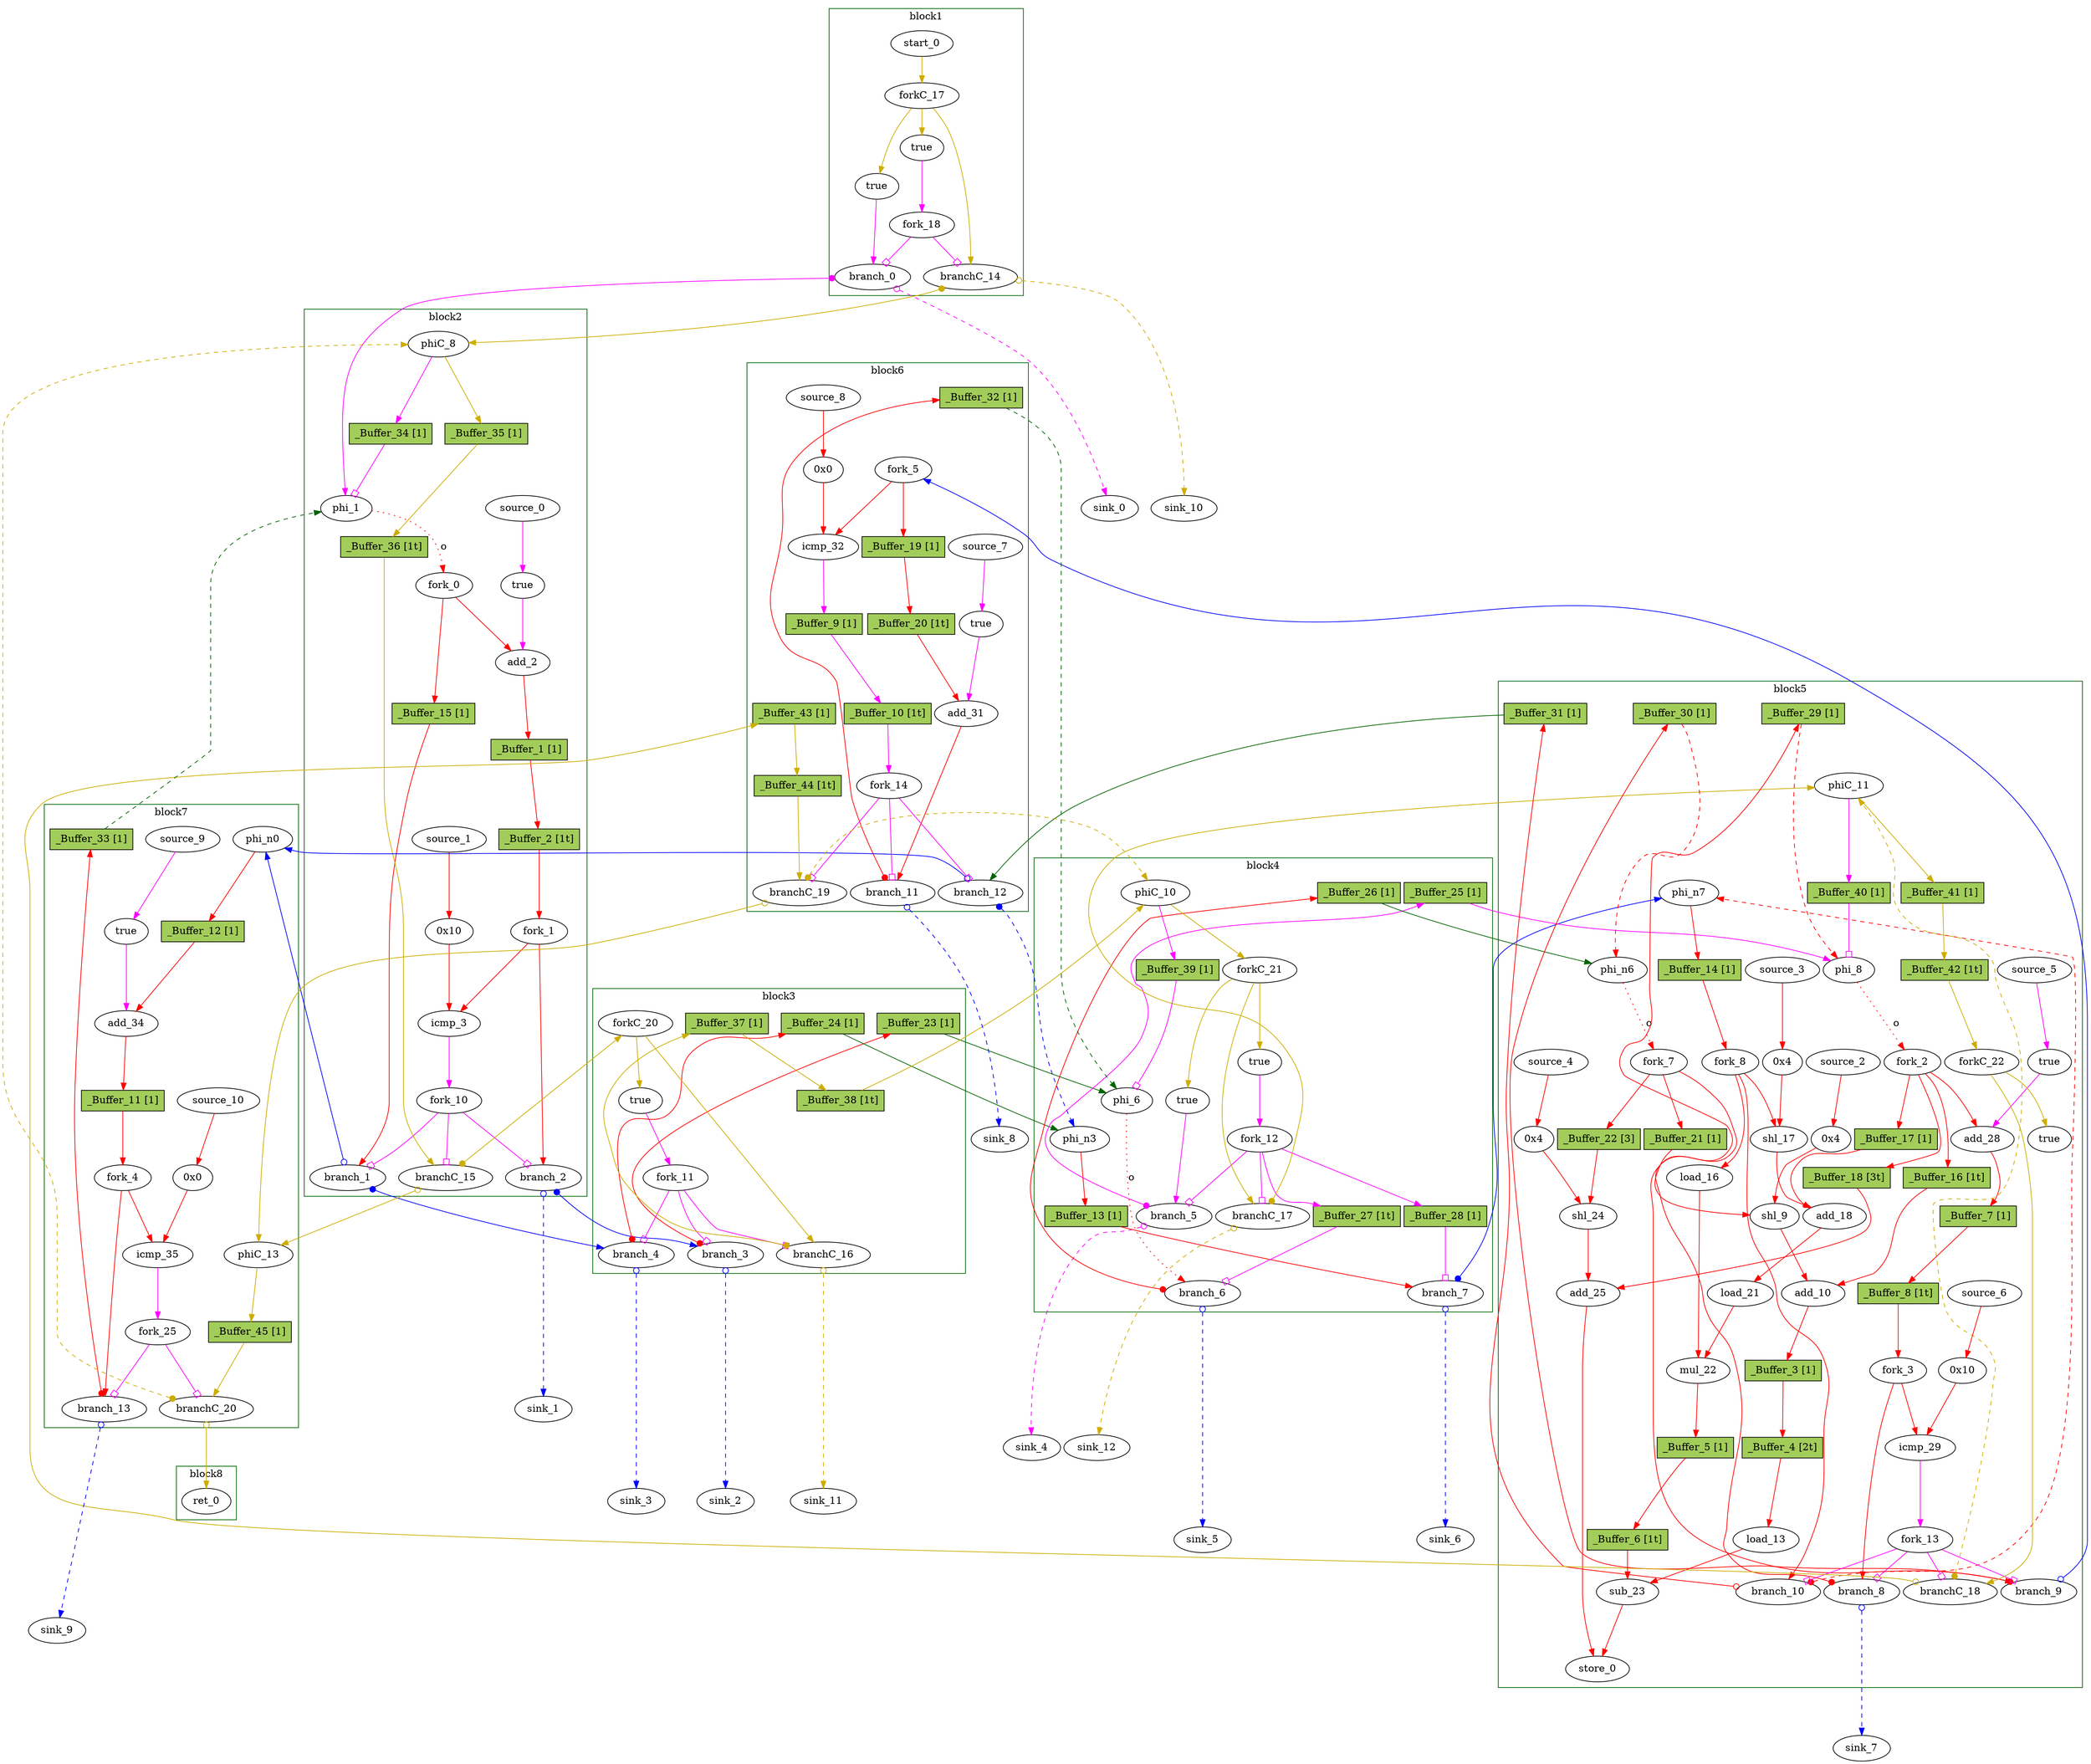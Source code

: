 // Number of blocks: 162
// Number of channels: 260
Digraph G {

  // Blocks
subgraph cluster_1 {
color = "darkgreen"
label = "block1"
  brCst_block1 [type=Constant, in="in1:1", out="out1:1", bbID = 1, value="0x1", label=true,  shape=oval];
  cst_0 [type=Constant, in="in1:1", out="out1:1", bbID = 1, value="0x1", label=true,  shape=oval];
  branch_0 [type=Branch, in="in1:1 in2?:1", out="out1+:1 out2-:1", bbID = 1,  shape=oval];
  start_0 [type=Entry, in="in1:0", out="out1:0", bbID = 1,  shape=oval];
  forkC_17 [type=Fork, in="in1:0", out="out1:0 out2:0 out3:0", bbID = 1,  shape=oval];
  branchC_14 [type=Branch, in="in1:0 in2?:1", out="out1+:0 out2-:0", bbID = 1,  shape=oval];
  fork_18 [type=Fork, in="in1:1", out="out1:1 out2:1", bbID = 1,  shape=oval];
}
subgraph cluster_2 {
color = "darkgreen"
label = "block2"
  phi_1 [type=Mux, in="in1?:1 in2:32 in3:32", out="out1:32", delay=1.397, bbID = 2,  shape=oval];
  cst_1 [type=Constant, in="in1:1", out="out1:1", bbID = 2, value="0x1", label=true,  shape=oval];
  add_2 [type=Operator, in="in1:32 in2:32", out="out1:32", op = "add_op", delay=2.287, bbID = 2,  shape=oval];
  cst_2 [type=Constant, in="in1:32", out="out1:32", bbID = 2, value="0x0", label="0x10",  shape=oval];
  icmp_3 [type=Operator, in="in1:32 in2:32", out="out1:1", op = "icmp_ult_op", delay=1.907, bbID = 2,  shape=oval];
  fork_0 [type=Fork, in="in1:32", out="out1:32 out2:32", bbID = 2,  shape=oval];
  fork_1 [type=Fork, in="in1:32", out="out1:32 out2:32", bbID = 2,  shape=oval];
  branch_1 [type=Branch, in="in1:32 in2?:1", out="out1+:32 out2-:32", bbID = 2,  shape=oval];
  branch_2 [type=Branch, in="in1:32 in2?:1", out="out1+:32 out2-:32", bbID = 2,  shape=oval];
  fork_10 [type=Fork, in="in1:1", out="out1:1 out2:1 out3:1", bbID = 2,  shape=oval];
  phiC_8 [type=CntrlMerge, in="in1:0 in2:0", out="out1:0 out2?:1", delay=1.412, bbID = 2,  shape=oval];
  branchC_15 [type=Branch, in="in1:0 in2?:1", out="out1+:0 out2-:0", bbID = 2,  shape=oval];
  source_0 [type=Source, out="out1:1", bbID = 2,  shape=oval];
  source_1 [type=Source, out="out1:32", bbID = 2,  shape=oval];
  _Buffer_1 [type=Buffer, in="in1:32", out="out1:32", bbID = 2, slots=1, transparent=false, label="_Buffer_1 [1]",  shape=box, style=filled, fillcolor=darkolivegreen3, height = 0.4];
  _Buffer_2 [type=Buffer, in="in1:32", out="out1:32", bbID = 2, slots=1, transparent=true, label="_Buffer_2 [1t]",  shape=box, style=filled, fillcolor=darkolivegreen3, height = 0.4];
  _Buffer_15 [type=Buffer, in="in1:32", out="out1:32", bbID = 2, slots=1, transparent=false, label="_Buffer_15 [1]",  shape=box, style=filled, fillcolor=darkolivegreen3, height = 0.4];
  _Buffer_34 [type=Buffer, in="in1:1", out="out1:1", bbID = 2, slots=1, transparent=false, label="_Buffer_34 [1]",  shape=box, style=filled, fillcolor=darkolivegreen3, height = 0.4];
  _Buffer_35 [type=Buffer, in="in1:0", out="out1:0", bbID = 2, slots=1, transparent=false, label="_Buffer_35 [1]",  shape=box, style=filled, fillcolor=darkolivegreen3, height = 0.4];
  _Buffer_36 [type=Buffer, in="in1:0", out="out1:0", bbID = 2, slots=1, transparent=true, label="_Buffer_36 [1t]",  shape=box, style=filled, fillcolor=darkolivegreen3, height = 0.4];
}
subgraph cluster_3 {
color = "darkgreen"
label = "block3"
  brCst_block3 [type=Constant, in="in1:1", out="out1:1", bbID = 3, value="0x1", label=true,  shape=oval];
  branch_3 [type=Branch, in="in1:32 in2?:1", out="out1+:32 out2-:32", bbID = 3,  shape=oval];
  branch_4 [type=Branch, in="in1:32 in2?:1", out="out1+:32 out2-:32", bbID = 3,  shape=oval];
  fork_11 [type=Fork, in="in1:1", out="out1:1 out2:1 out3:1", bbID = 3,  shape=oval];
  forkC_20 [type=Fork, in="in1:0", out="out1:0 out2:0", bbID = 3,  shape=oval];
  branchC_16 [type=Branch, in="in1:0 in2?:1", out="out1+:0 out2-:0", bbID = 3,  shape=oval];
  _Buffer_23 [type=Buffer, in="in1:32", out="out1:32", bbID = 3, slots=1, transparent=false, label="_Buffer_23 [1]",  shape=box, style=filled, fillcolor=darkolivegreen3, height = 0.4];
  _Buffer_24 [type=Buffer, in="in1:32", out="out1:32", bbID = 3, slots=1, transparent=false, label="_Buffer_24 [1]",  shape=box, style=filled, fillcolor=darkolivegreen3, height = 0.4];
  _Buffer_37 [type=Buffer, in="in1:0", out="out1:0", bbID = 3, slots=1, transparent=false, label="_Buffer_37 [1]",  shape=box, style=filled, fillcolor=darkolivegreen3, height = 0.4];
  _Buffer_38 [type=Buffer, in="in1:0", out="out1:0", bbID = 3, slots=1, transparent=true, label="_Buffer_38 [1t]",  shape=box, style=filled, fillcolor=darkolivegreen3, height = 0.4];
}
subgraph cluster_4 {
color = "darkgreen"
label = "block4"
  phi_6 [type=Mux, in="in1?:1 in2:32 in3:32", out="out1:32", delay=1.397, bbID = 4,  shape=oval];
  brCst_block4 [type=Constant, in="in1:1", out="out1:1", bbID = 4, value="0x1", label=true,  shape=oval];
  cst_3 [type=Constant, in="in1:1", out="out1:1", bbID = 4, value="0x1", label=true,  shape=oval];
  phi_n3 [type=Merge, in="in1:32 in2:32", out="out1:32", delay=1.397, bbID = 4,  shape=oval];
  branch_5 [type=Branch, in="in1:1 in2?:1", out="out1+:1 out2-:1", bbID = 4,  shape=oval];
  branch_6 [type=Branch, in="in1:32 in2?:1", out="out1+:32 out2-:32", bbID = 4,  shape=oval];
  branch_7 [type=Branch, in="in1:32 in2?:1", out="out1+:32 out2-:32", bbID = 4,  shape=oval];
  fork_12 [type=Fork, in="in1:1", out="out1:1 out2:1 out3:1 out4:1", bbID = 4,  shape=oval];
  phiC_10 [type=CntrlMerge, in="in1:0 in2:0", out="out1:0 out2?:1", delay=1.412, bbID = 4,  shape=oval];
  forkC_21 [type=Fork, in="in1:0", out="out1:0 out2:0 out3:0", bbID = 4,  shape=oval];
  branchC_17 [type=Branch, in="in1:0 in2?:1", out="out1+:0 out2-:0", bbID = 4,  shape=oval];
  _Buffer_13 [type=Buffer, in="in1:32", out="out1:32", bbID = 4, slots=1, transparent=false, label="_Buffer_13 [1]",  shape=box, style=filled, fillcolor=darkolivegreen3, height = 0.4];
  _Buffer_25 [type=Buffer, in="in1:1", out="out1:1", bbID = 4, slots=1, transparent=false, label="_Buffer_25 [1]",  shape=box, style=filled, fillcolor=darkolivegreen3, height = 0.4];
  _Buffer_26 [type=Buffer, in="in1:32", out="out1:32", bbID = 4, slots=1, transparent=false, label="_Buffer_26 [1]",  shape=box, style=filled, fillcolor=darkolivegreen3, height = 0.4];
  _Buffer_27 [type=Buffer, in="in1:1", out="out1:1", bbID = 4, slots=1, transparent=true, label="_Buffer_27 [1t]",  shape=box, style=filled, fillcolor=darkolivegreen3, height = 0.4];
  _Buffer_28 [type=Buffer, in="in1:1", out="out1:1", bbID = 4, slots=1, transparent=false, label="_Buffer_28 [1]",  shape=box, style=filled, fillcolor=darkolivegreen3, height = 0.4];
  _Buffer_39 [type=Buffer, in="in1:1", out="out1:1", bbID = 4, slots=1, transparent=false, label="_Buffer_39 [1]",  shape=box, style=filled, fillcolor=darkolivegreen3, height = 0.4];
}
subgraph cluster_5 {
color = "darkgreen"
label = "block5"
  phi_8 [type=Mux, in="in1?:1 in2:32 in3:32", out="out1:32", delay=1.397, bbID = 5, retimingDiff=0.5,  shape=oval];
  cst_4 [type=Constant, in="in1:32", out="out1:32", bbID = 5, value="0x0", label="0x4", retimingDiff=1.5,  shape=oval];
  shl_9 [type=Operator, in="in1:32 in2:32", out="out1:32", op = "add_op", bbID = 5, retimingDiff=1.5,  shape=oval];
  add_10 [type=Operator, in="in1:32 in2:32", out="out1:32", op = "add_op", delay=2.287, bbID = 5, retimingDiff=1.5,  shape=oval];
  load_13 [type=Operator, in="in1:32 in2:32", out="out1:32 out2:32", op = "mc_load_op", delay=1.412, bbID = 5, portID = 0, offset = 0, retimingDiff=3.5,  shape=oval];
  load_16 [type=Operator, in="in1:32 in2:32", out="out1:32 out2:32", op = "mc_load_op", delay=1.412, bbID = 5, portID = 0, offset = 0, retimingDiff=1,  shape=oval];
  cst_5 [type=Constant, in="in1:32", out="out1:32", bbID = 5, value="0x0", label="0x4", retimingDiff=1,  shape=oval];
  shl_17 [type=Operator, in="in1:32 in2:32", out="out1:32", op = "add_op", bbID = 5, retimingDiff=1,  shape=oval];
  add_18 [type=Operator, in="in1:32 in2:32", out="out1:32", op = "add_op", delay=2.287, bbID = 5, retimingDiff=1,  shape=oval];
  load_21 [type=Operator, in="in1:32 in2:32", out="out1:32 out2:32", op = "mc_load_op", delay=1.412, bbID = 5, portID = 1, offset = 0, retimingDiff=1,  shape=oval];
  mul_22 [type=Operator, in="in1:32 in2:32", out="out1:32", op = "mul_op", latency=4, bbID = 5, retimingDiff=2,  shape=oval];
  sub_23 [type=Operator, in="in1:32 in2:32", out="out1:32", op = "sub_op", delay=2.287, bbID = 5, retimingDiff=3.5,  shape=oval];
  cst_6 [type=Constant, in="in1:32", out="out1:32", bbID = 5, value="0x0", label="0x4", retimingDiff=3.5,  shape=oval];
  shl_24 [type=Operator, in="in1:32 in2:32", out="out1:32", op = "add_op", bbID = 5, retimingDiff=3.5,  shape=oval];
  add_25 [type=Operator, in="in1:32 in2:32", out="out1:32", op = "add_op", delay=2.287, bbID = 5, retimingDiff=3.5,  shape=oval];
  store_0 [type=Operator, in="in1:32 in2:32", out="out1:32 out2:32", op = "mc_store_op", delay=0.672, bbID = 5, portID = 0, offset = 0, retimingDiff=3.5,  shape=oval];
  cst_7 [type=Constant, in="in1:1", out="out1:1", bbID = 5, value="0x1", label=true, retimingDiff=0.5,  shape=oval];
  add_28 [type=Operator, in="in1:32 in2:32", out="out1:32", op = "add_op", delay=2.287, bbID = 5, retimingDiff=0.5,  shape=oval];
  cst_8 [type=Constant, in="in1:32", out="out1:32", bbID = 5, value="0x0", label="0x10", retimingDiff=1,  shape=oval];
  icmp_29 [type=Operator, in="in1:32 in2:32", out="out1:1", op = "icmp_ult_op", delay=1.907, bbID = 5, retimingDiff=1,  shape=oval];
  phi_n6 [type=Merge, in="in1:32 in2:32", out="out1:32", delay=1.397, bbID = 5, retimingDiff=0.5,  shape=oval];
  phi_n7 [type=Merge, in="in1:32 in2:32", out="out1:32", delay=1.397, bbID = 5,  shape=oval];
  fork_2 [type=Fork, in="in1:32", out="out1:32 out2:32 out3:32 out4:32", bbID = 5, retimingDiff=0.5,  shape=oval];
  fork_3 [type=Fork, in="in1:32", out="out1:32 out2:32", bbID = 5, retimingDiff=1,  shape=oval];
  fork_7 [type=Fork, in="in1:32", out="out1:32 out2:32 out3:32", bbID = 5, retimingDiff=1,  shape=oval];
  fork_8 [type=Fork, in="in1:32", out="out1:32 out2:32 out3:32", bbID = 5, retimingDiff=1,  shape=oval];
  branch_8 [type=Branch, in="in1:32 in2?:1", out="out1+:32 out2-:32", bbID = 5, retimingDiff=1,  shape=oval];
  branch_9 [type=Branch, in="in1:32 in2?:1", out="out1+:32 out2-:32", bbID = 5, retimingDiff=1,  shape=oval];
  branch_10 [type=Branch, in="in1:32 in2?:1", out="out1+:32 out2-:32", bbID = 5, retimingDiff=1,  shape=oval];
  fork_13 [type=Fork, in="in1:1", out="out1:1 out2:1 out3:1 out4:1", bbID = 5, retimingDiff=1,  shape=oval];
  cst_13 [type=Constant, in="in1:1", out="out1:1", bbID = 5, value="0x1", label=true, retimingDiff=1,  shape=oval];
  phiC_11 [type=CntrlMerge, in="in1:0 in2:0", out="out1:0 out2?:1", delay=1.412, bbID = 5,  shape=oval];
  forkC_22 [type=Fork, in="in1:0", out="out1:0 out2:0", bbID = 5, retimingDiff=1,  shape=oval];
  branchC_18 [type=Branch, in="in1:0 in2?:1", out="out1+:0 out2-:0", bbID = 5, retimingDiff=1,  shape=oval];
  source_2 [type=Source, out="out1:32", bbID = 5, retimingDiff=1.5,  shape=oval];
  source_3 [type=Source, out="out1:32", bbID = 5, retimingDiff=1,  shape=oval];
  source_4 [type=Source, out="out1:32", bbID = 5, retimingDiff=3.5,  shape=oval];
  source_5 [type=Source, out="out1:1", bbID = 5, retimingDiff=0.5,  shape=oval];
  source_6 [type=Source, out="out1:32", bbID = 5, retimingDiff=1,  shape=oval];
  _Buffer_3 [type=Buffer, in="in1:32", out="out1:32", bbID = 5, slots=1, transparent=false, label="_Buffer_3 [1]",  shape=box, style=filled, fillcolor=darkolivegreen3, height = 0.4];
  _Buffer_4 [type=Buffer, in="in1:32", out="out1:32", bbID = 5, slots=2, transparent=true, label="_Buffer_4 [2t]",  shape=box, style=filled, fillcolor=darkolivegreen3, height = 0.4];
  _Buffer_5 [type=Buffer, in="in1:32", out="out1:32", bbID = 5, slots=1, transparent=false, label="_Buffer_5 [1]",  shape=box, style=filled, fillcolor=darkolivegreen3, height = 0.4];
  _Buffer_6 [type=Buffer, in="in1:32", out="out1:32", bbID = 5, slots=1, transparent=true, label="_Buffer_6 [1t]",  shape=box, style=filled, fillcolor=darkolivegreen3, height = 0.4];
  _Buffer_7 [type=Buffer, in="in1:32", out="out1:32", bbID = 5, slots=1, transparent=false, label="_Buffer_7 [1]",  shape=box, style=filled, fillcolor=darkolivegreen3, height = 0.4];
  _Buffer_8 [type=Buffer, in="in1:32", out="out1:32", bbID = 5, slots=1, transparent=true, label="_Buffer_8 [1t]",  shape=box, style=filled, fillcolor=darkolivegreen3, height = 0.4];
  _Buffer_14 [type=Buffer, in="in1:32", out="out1:32", bbID = 5, slots=1, transparent=false, label="_Buffer_14 [1]",  shape=box, style=filled, fillcolor=darkolivegreen3, height = 0.4];
  _Buffer_16 [type=Buffer, in="in1:32", out="out1:32", bbID = 5, slots=1, transparent=true, label="_Buffer_16 [1t]",  shape=box, style=filled, fillcolor=darkolivegreen3, height = 0.4];
  _Buffer_17 [type=Buffer, in="in1:32", out="out1:32", bbID = 5, slots=1, transparent=false, label="_Buffer_17 [1]",  shape=box, style=filled, fillcolor=darkolivegreen3, height = 0.4];
  _Buffer_18 [type=Buffer, in="in1:32", out="out1:32", bbID = 5, slots=2, transparent=true, label="_Buffer_18 [3t]",  shape=box, style=filled, fillcolor=darkolivegreen3, height = 0.4];
  _Buffer_21 [type=Buffer, in="in1:32", out="out1:32", bbID = 5, slots=1, transparent=false, label="_Buffer_21 [1]",  shape=box, style=filled, fillcolor=darkolivegreen3, height = 0.4];
  _Buffer_22 [type=Buffer, in="in1:32", out="out1:32", bbID = 5, slots=2, transparent=false, label="_Buffer_22 [3]",  shape=box, style=filled, fillcolor=darkolivegreen3, height = 0.4];
  _Buffer_29 [type=Buffer, in="in1:32", out="out1:32", bbID = 5, slots=1, transparent=false, label="_Buffer_29 [1]",  shape=box, style=filled, fillcolor=darkolivegreen3, height = 0.4];
  _Buffer_30 [type=Buffer, in="in1:32", out="out1:32", bbID = 5, slots=1, transparent=false, label="_Buffer_30 [1]",  shape=box, style=filled, fillcolor=darkolivegreen3, height = 0.4];
  _Buffer_31 [type=Buffer, in="in1:32", out="out1:32", bbID = 5, slots=1, transparent=false, label="_Buffer_31 [1]",  shape=box, style=filled, fillcolor=darkolivegreen3, height = 0.4];
  _Buffer_40 [type=Buffer, in="in1:1", out="out1:1", bbID = 5, slots=1, transparent=false, label="_Buffer_40 [1]",  shape=box, style=filled, fillcolor=darkolivegreen3, height = 0.4];
  _Buffer_41 [type=Buffer, in="in1:0", out="out1:0", bbID = 5, slots=1, transparent=false, label="_Buffer_41 [1]",  shape=box, style=filled, fillcolor=darkolivegreen3, height = 0.4];
  _Buffer_42 [type=Buffer, in="in1:0", out="out1:0", bbID = 5, slots=1, transparent=true, label="_Buffer_42 [1t]",  shape=box, style=filled, fillcolor=darkolivegreen3, height = 0.4];
}
subgraph cluster_6 {
color = "darkgreen"
label = "block6"
  cst_9 [type=Constant, in="in1:1", out="out1:1", bbID = 6, value="0x1", label=true,  shape=oval];
  add_31 [type=Operator, in="in1:32 in2:32", out="out1:32", op = "add_op", delay=2.287, bbID = 6,  shape=oval];
  cst_10 [type=Constant, in="in1:32", out="out1:32", bbID = 6, value="0x0", label="0x0",  shape=oval];
  icmp_32 [type=Operator, in="in1:32 in2:32", out="out1:1", op = "icmp_ult_op", delay=1.907, bbID = 6,  shape=oval];
  fork_5 [type=Fork, in="in1:32", out="out1:32 out2:32", bbID = 6,  shape=oval];
  branch_11 [type=Branch, in="in1:32 in2?:1", out="out1+:32 out2-:32", bbID = 6,  shape=oval];
  branch_12 [type=Branch, in="in1:32 in2?:1", out="out1+:32 out2-:32", bbID = 6,  shape=oval];
  fork_14 [type=Fork, in="in1:1", out="out1:1 out2:1 out3:1", bbID = 6,  shape=oval];
  branchC_19 [type=Branch, in="in1:0 in2?:1", out="out1+:0 out2-:0", bbID = 6,  shape=oval];
  source_7 [type=Source, out="out1:1", bbID = 6,  shape=oval];
  source_8 [type=Source, out="out1:32", bbID = 6,  shape=oval];
  _Buffer_9 [type=Buffer, in="in1:1", out="out1:1", bbID = 6, slots=1, transparent=false, label="_Buffer_9 [1]",  shape=box, style=filled, fillcolor=darkolivegreen3, height = 0.4];
  _Buffer_10 [type=Buffer, in="in1:1", out="out1:1", bbID = 6, slots=1, transparent=true, label="_Buffer_10 [1t]",  shape=box, style=filled, fillcolor=darkolivegreen3, height = 0.4];
  _Buffer_19 [type=Buffer, in="in1:32", out="out1:32", bbID = 6, slots=1, transparent=false, label="_Buffer_19 [1]",  shape=box, style=filled, fillcolor=darkolivegreen3, height = 0.4];
  _Buffer_20 [type=Buffer, in="in1:32", out="out1:32", bbID = 6, slots=1, transparent=true, label="_Buffer_20 [1t]",  shape=box, style=filled, fillcolor=darkolivegreen3, height = 0.4];
  _Buffer_32 [type=Buffer, in="in1:32", out="out1:32", bbID = 6, slots=1, transparent=false, label="_Buffer_32 [1]",  shape=box, style=filled, fillcolor=darkolivegreen3, height = 0.4];
  _Buffer_43 [type=Buffer, in="in1:0", out="out1:0", bbID = 6, slots=1, transparent=false, label="_Buffer_43 [1]",  shape=box, style=filled, fillcolor=darkolivegreen3, height = 0.4];
  _Buffer_44 [type=Buffer, in="in1:0", out="out1:0", bbID = 6, slots=1, transparent=true, label="_Buffer_44 [1t]",  shape=box, style=filled, fillcolor=darkolivegreen3, height = 0.4];
}
subgraph cluster_7 {
color = "darkgreen"
label = "block7"
  cst_11 [type=Constant, in="in1:1", out="out1:1", bbID = 7, value="0x1", label=true,  shape=oval];
  add_34 [type=Operator, in="in1:32 in2:32", out="out1:32", op = "add_op", delay=2.287, bbID = 7,  shape=oval];
  cst_12 [type=Constant, in="in1:32", out="out1:32", bbID = 7, value="0x0", label="0x0",  shape=oval];
  icmp_35 [type=Operator, in="in1:32 in2:32", out="out1:1", op = "icmp_ult_op", delay=1.907, bbID = 7,  shape=oval];
  phi_n0 [type=Merge, in="in1:32 in2:32", out="out1:32", delay=1.397, bbID = 7,  shape=oval];
  fork_4 [type=Fork, in="in1:32", out="out1:32 out2:32", bbID = 7,  shape=oval];
  branch_13 [type=Branch, in="in1:32 in2?:1", out="out1+:32 out2-:32", bbID = 7,  shape=oval];
  phiC_13 [type=Merge, in="in1:0 in2:0", out="out1:0", delay=1.412, bbID = 7,  shape=oval];
  branchC_20 [type=Branch, in="in1:0 in2?:1", out="out1+:0 out2-:0", bbID = 7,  shape=oval];
  fork_25 [type=Fork, in="in1:1", out="out1:1 out2:1", bbID = 7,  shape=oval];
  source_9 [type=Source, out="out1:1", bbID = 7,  shape=oval];
  source_10 [type=Source, out="out1:32", bbID = 7,  shape=oval];
  _Buffer_11 [type=Buffer, in="in1:32", out="out1:32", bbID = 7, slots=1, transparent=false, label="_Buffer_11 [1]",  shape=box, style=filled, fillcolor=darkolivegreen3, height = 0.4];
  _Buffer_12 [type=Buffer, in="in1:32", out="out1:32", bbID = 7, slots=1, transparent=false, label="_Buffer_12 [1]",  shape=box, style=filled, fillcolor=darkolivegreen3, height = 0.4];
  _Buffer_33 [type=Buffer, in="in1:32", out="out1:32", bbID = 7, slots=1, transparent=false, label="_Buffer_33 [1]",  shape=box, style=filled, fillcolor=darkolivegreen3, height = 0.4];
  _Buffer_45 [type=Buffer, in="in1:0", out="out1:0", bbID = 7, slots=1, transparent=false, label="_Buffer_45 [1]",  shape=box, style=filled, fillcolor=darkolivegreen3, height = 0.4];
}
subgraph cluster_8 {
color = "darkgreen"
label = "block8"
  ret_0 [type=Operator, in="in1:0", out="out1:0", op = "ret_op", bbID = 8,  shape=oval];
}
//  MC_A [type=MC, in="in1:32*c0 in2:32*l0a in3:32*l1a in4:32*s0a in5:32*s0d", out="out1:32*l0d out2:32*l1d out3:0*e", bbID = 0, memory = "A", bbcount = 1, ldcount = 2, stcount = 1, ];
//  MC_c [type=MC, in="in1:32*l0a", out="out1:32*l0d out2:0*e", bbID = 0, memory = "c", bbcount = 0, ldcount = 1, stcount = 0, ];
//  end_0 [type=Exit, in="in1:0*e in2:0*e in3:0", out="out1:0", bbID = 0,  shape=oval];
  sink_0 [type=Sink, in="in1:1", bbID = 0,  shape=oval];
  sink_1 [type=Sink, in="in1:32", bbID = 0,  shape=oval];
  sink_2 [type=Sink, in="in1:32", bbID = 0,  shape=oval];
  sink_3 [type=Sink, in="in1:32", bbID = 0,  shape=oval];
  sink_4 [type=Sink, in="in1:1", bbID = 0,  shape=oval];
  sink_5 [type=Sink, in="in1:32", bbID = 0,  shape=oval];
  sink_6 [type=Sink, in="in1:32", bbID = 0,  shape=oval];
  sink_7 [type=Sink, in="in1:32", bbID = 0,  shape=oval];
  sink_8 [type=Sink, in="in1:32", bbID = 0,  shape=oval];
  sink_9 [type=Sink, in="in1:32", bbID = 0,  shape=oval];
  sink_10 [type=Sink, in="in1:0", bbID = 0,  shape=oval];
  sink_11 [type=Sink, in="in1:0", bbID = 0,  shape=oval];
  sink_12 [type=Sink, in="in1:0", bbID = 0,  shape=oval];

  // Channels
  brCst_block1 -> fork_18 [from=out1, to=in1, arrowhead=normal, color=magenta];
  cst_0 -> branch_0 [from=out1, to=in1, arrowhead=normal, color=magenta];
  phi_1 -> fork_0 [from=out1, to=in1, arrowhead=normal, color=red, slots=1, style=dotted, label="o", transparent=true];
  cst_1 -> add_2 [from=out1, to=in2, arrowhead=normal, color=magenta];
  add_2 -> _Buffer_1 [from=out1, to=in1, arrowhead=normal, color=red];
  cst_2 -> icmp_3 [from=out1, to=in2, arrowhead=normal, color=red];
  icmp_3 -> fork_10 [from=out1, to=in1, arrowhead=normal, color=magenta];
  brCst_block3 -> fork_11 [from=out1, to=in1, arrowhead=normal, color=magenta];
  phi_6 -> branch_6 [from=out1, to=in1, arrowhead=normal, color=red, slots=1, style=dotted, label="o", transparent=true];
  brCst_block4 -> fork_12 [from=out1, to=in1, arrowhead=normal, color=magenta];
  cst_3 -> branch_5 [from=out1, to=in1, arrowhead=normal, color=magenta];
  phi_8 -> fork_2 [from=out1, to=in1, arrowhead=normal, color=red, slots=1, style=dotted, label="o", transparent=true];
  cst_4 -> shl_9 [from=out1, to=in2, arrowhead=normal, color=red];
  shl_9 -> add_10 [from=out1, to=in1, arrowhead=normal, color=red];
  add_10 -> _Buffer_3 [from=out1, to=in1, arrowhead=normal, color=red];
  load_13 -> sub_23 [from=out1, to=in1, arrowhead=normal, color=red];
//  load_13 -> MC_A [from=out2, to=in2, arrowhead=normal, color=darkgreen];
  load_16 -> mul_22 [from=out1, to=in1, arrowhead=normal, color=red];
//  load_16 -> MC_c [from=out2, to=in1, arrowhead=normal, color=darkgreen];
  cst_5 -> shl_17 [from=out1, to=in2, arrowhead=normal, color=red];
  shl_17 -> add_18 [from=out1, to=in1, arrowhead=normal, color=red];
  add_18 -> load_21 [from=out1, to=in2, arrowhead=normal, color=red];
  load_21 -> mul_22 [from=out1, to=in2, arrowhead=normal, color=red];
//  load_21 -> MC_A [from=out2, to=in3, arrowhead=normal, color=darkgreen];
  mul_22 -> _Buffer_5 [from=out1, to=in1, arrowhead=normal, color=red];
  sub_23 -> store_0 [from=out1, to=in1, arrowhead=normal, color=red];
  cst_6 -> shl_24 [from=out1, to=in2, arrowhead=normal, color=red];
  shl_24 -> add_25 [from=out1, to=in1, arrowhead=normal, color=red];
  add_25 -> store_0 [from=out1, to=in2, arrowhead=normal, color=red];
//  store_0 -> MC_A [from=out2, to=in4, arrowhead=normal, color=darkgreen];
//  store_0 -> MC_A [from=out1, to=in5, arrowhead=normal, color=darkgreen];
  cst_7 -> add_28 [from=out1, to=in2, arrowhead=normal, color=magenta];
  add_28 -> _Buffer_7 [from=out1, to=in1, arrowhead=normal, color=red];
  cst_8 -> icmp_29 [from=out1, to=in2, arrowhead=normal, color=red];
  icmp_29 -> fork_13 [from=out1, to=in1, arrowhead=normal, color=magenta];
  cst_9 -> add_31 [from=out1, to=in2, arrowhead=normal, color=magenta];
  add_31 -> branch_11 [from=out1, to=in1, arrowhead=normal, color=red];
  cst_10 -> icmp_32 [from=out1, to=in2, arrowhead=normal, color=red];
  icmp_32 -> _Buffer_9 [from=out1, to=in1, arrowhead=normal, color=magenta];
  cst_11 -> add_34 [from=out1, to=in2, arrowhead=normal, color=magenta];
  add_34 -> _Buffer_11 [from=out1, to=in1, arrowhead=normal, color=red];
  cst_12 -> icmp_35 [from=out1, to=in2, arrowhead=normal, color=red];
  icmp_35 -> fork_25 [from=out1, to=in1, arrowhead=normal, color=magenta];
//  ret_0 -> end_0 [from=out1, to=in3, arrowhead=normal, color=gold3];
  phi_n0 -> _Buffer_12 [from=out1, to=in1, arrowhead=normal, color=red];
  branch_2 -> branch_3 [from=out1, to=in1, dir=both, arrowtail=dot, arrowhead=normal, color=blue];
  branch_1 -> branch_4 [from=out1, to=in1, dir=both, arrowtail=dot, arrowhead=normal, color=blue];
  phi_n3 -> _Buffer_13 [from=out1, to=in1, arrowhead=normal, color=red];
  branch_9 -> fork_5 [from=out2, to=in1, dir=both, arrowtail=odot, arrowhead=normal, color=blue];
  _Buffer_31 -> branch_12 [from=out1, to=in1, arrowhead=normal, color=darkgreen];
  phi_n6 -> fork_7 [from=out1, to=in1, arrowhead=normal, color=red, slots=1, style=dotted, label="o", transparent=true];
  phi_n7 -> _Buffer_14 [from=out1, to=in1, arrowhead=normal, color=red];
  fork_0 -> add_2 [from=out1, to=in1, arrowhead=normal, color=red];
  fork_0 -> _Buffer_15 [from=out2, to=in1, arrowhead=normal, color=red];
  fork_1 -> icmp_3 [from=out1, to=in1, arrowhead=normal, color=red];
  fork_1 -> branch_2 [from=out2, to=in1, arrowhead=normal, color=red];
  fork_2 -> _Buffer_16 [from=out1, to=in1, arrowhead=normal, color=red];
  fork_2 -> _Buffer_17 [from=out2, to=in1, arrowhead=normal, color=red];
  fork_2 -> _Buffer_18 [from=out3, to=in1, arrowhead=normal, color=red];
  fork_2 -> add_28 [from=out4, to=in1, arrowhead=normal, color=red];
  fork_3 -> icmp_29 [from=out1, to=in1, arrowhead=normal, color=red];
  fork_3 -> branch_8 [from=out2, to=in1, arrowhead=normal, color=red];
  fork_4 -> icmp_35 [from=out1, to=in1, arrowhead=normal, color=red];
  fork_4 -> branch_13 [from=out2, to=in1, arrowhead=normal, color=red];
  fork_5 -> _Buffer_19 [from=out1, to=in1, arrowhead=normal, color=red];
  fork_5 -> icmp_32 [from=out2, to=in1, arrowhead=normal, color=red];
  fork_7 -> _Buffer_21 [from=out1, to=in1, arrowhead=normal, color=red];
  fork_7 -> _Buffer_22 [from=out2, to=in1, arrowhead=normal, color=red];
  fork_7 -> branch_9 [from=out3, to=in1, arrowhead=normal, color=red];
  fork_8 -> load_16 [from=out1, to=in2, arrowhead=normal, color=red];
  fork_8 -> shl_17 [from=out2, to=in1, arrowhead=normal, color=red];
  fork_8 -> branch_10 [from=out3, to=in1, arrowhead=normal, color=red];
  branch_0 -> phi_1 [from=out1, to=in2, dir=both, arrowtail=dot, arrowhead=normal, color=magenta];
  branch_0 -> sink_0 [from=out2, to=in1, dir=both, arrowtail=odot, arrowhead=normal, color=magenta, style=dashed, minlen = 3];
  branch_1 -> phi_n0 [from=out2, to=in1, dir=both, arrowtail=odot, arrowhead=normal, color=blue];
  branch_2 -> sink_1 [from=out2, to=in1, dir=both, arrowtail=odot, arrowhead=normal, color=blue, style=dashed, minlen = 3];
  fork_10 -> branch_1 [from=out2, to=in2, arrowhead=obox, color=magenta];
  fork_10 -> branch_2 [from=out1, to=in2, arrowhead=obox, color=magenta];
  fork_10 -> branchC_15 [from=out3, to=in2, arrowhead=obox, color=magenta];
  branch_3 -> _Buffer_23 [from=out1, to=in1, dir=both, arrowtail=dot, arrowhead=normal, color=red, constraint=false];
  branch_3 -> sink_2 [from=out2, to=in1, dir=both, arrowtail=odot, arrowhead=normal, color=blue, style=dashed, minlen = 3];
  branch_4 -> _Buffer_24 [from=out1, to=in1, dir=both, arrowtail=dot, arrowhead=normal, color=red, constraint=false];
  branch_4 -> sink_3 [from=out2, to=in1, dir=both, arrowtail=odot, arrowhead=normal, color=blue, style=dashed, minlen = 3];
  fork_11 -> branch_3 [from=out2, to=in2, arrowhead=obox, color=magenta];
  fork_11 -> branch_4 [from=out1, to=in2, arrowhead=obox, color=magenta];
  fork_11 -> branchC_16 [from=out3, to=in2, arrowhead=obox, color=magenta];
  branch_5 -> _Buffer_25 [from=out1, to=in1, dir=both, arrowtail=dot, arrowhead=normal, color=magenta, constraint=false];
  branch_5 -> sink_4 [from=out2, to=in1, dir=both, arrowtail=odot, arrowhead=normal, color=magenta, style=dashed, minlen = 3];
  branch_6 -> _Buffer_26 [from=out1, to=in1, dir=both, arrowtail=dot, arrowhead=normal, color=red, constraint=false];
  branch_6 -> sink_5 [from=out2, to=in1, dir=both, arrowtail=odot, arrowhead=normal, color=blue, style=dashed, minlen = 3];
  branch_7 -> phi_n7 [from=out1, to=in1, dir=both, arrowtail=dot, arrowhead=normal, color=blue];
  branch_7 -> sink_6 [from=out2, to=in1, dir=both, arrowtail=odot, arrowhead=normal, color=blue, style=dashed, minlen = 3];
  fork_12 -> branch_5 [from=out3, to=in2, arrowhead=obox, color=magenta];
  fork_12 -> _Buffer_27 [from=out2, to=in1, arrowhead=normal, color=magenta];
  fork_12 -> _Buffer_28 [from=out1, to=in1, arrowhead=normal, color=magenta];
  fork_12 -> branchC_17 [from=out4, to=in2, arrowhead=obox, color=magenta];
  branch_8 -> _Buffer_29 [from=out1, to=in1, dir=both, arrowtail=dot, arrowhead=normal, color=red, constraint=false];
  branch_8 -> sink_7 [from=out2, to=in1, dir=both, arrowtail=odot, arrowhead=normal, color=blue, style=dashed, minlen = 3];
  branch_9 -> _Buffer_30 [from=out1, to=in1, dir=both, arrowtail=dot, arrowhead=normal, color=red, constraint=false];
  branch_10 -> _Buffer_31 [from=out2, to=in1, dir=both, arrowtail=odot, arrowhead=normal, color=red, constraint=false];
  branch_10 -> phi_n7 [from=out1, to=in2, dir=both, arrowtail=dot, arrowhead=normal, color=red, constraint=false, style=dashed, minlen = 3];
  fork_13 -> branch_8 [from=out3, to=in2, arrowhead=obox, color=magenta];
  fork_13 -> branch_9 [from=out2, to=in2, arrowhead=obox, color=magenta];
  fork_13 -> branch_10 [from=out1, to=in2, arrowhead=obox, color=magenta];
  fork_13 -> branchC_18 [from=out4, to=in2, arrowhead=obox, color=magenta];
  branch_11 -> _Buffer_32 [from=out1, to=in1, dir=both, arrowtail=dot, arrowhead=normal, color=red, constraint=false];
  branch_11 -> sink_8 [from=out2, to=in1, dir=both, arrowtail=odot, arrowhead=normal, color=blue, style=dashed, minlen = 3];
  branch_12 -> phi_n0 [from=out2, to=in2, dir=both, arrowtail=odot, arrowhead=normal, color=blue];
  branch_12 -> phi_n3 [from=out1, to=in2, dir=both, arrowtail=dot, arrowhead=normal, color=blue, style=dashed, minlen = 3];
  fork_14 -> branch_11 [from=out2, to=in2, arrowhead=obox, color=magenta];
  fork_14 -> branch_12 [from=out1, to=in2, arrowhead=obox, color=magenta];
  fork_14 -> branchC_19 [from=out3, to=in2, arrowhead=obox, color=magenta];
  branch_13 -> _Buffer_33 [from=out1, to=in1, dir=both, arrowtail=dot, arrowhead=normal, color=red, constraint=false];
  branch_13 -> sink_9 [from=out2, to=in1, dir=both, arrowtail=odot, arrowhead=normal, color=blue, style=dashed, minlen = 3];
//  MC_A -> load_13 [from=out1, to=in1, arrowhead=normal, color=darkgreen];
//  MC_A -> load_21 [from=out2, to=in1, arrowhead=normal, color=darkgreen];
//  MC_A -> end_0 [from=out3, to=in1, arrowhead=normal, color=gold3];
//  MC_c -> load_16 [from=out1, to=in1, arrowhead=normal, color=darkgreen];
//  MC_c -> end_0 [from=out2, to=in2, arrowhead=normal, color=gold3];
 // cst_13 -> MC_A [from=out1, to=in1, arrowhead=normal, color=magenta];
  start_0 -> forkC_17 [from=out1, to=in1, arrowhead=normal, color=gold3];
  forkC_17 -> brCst_block1 [from=out3, to=in1, arrowhead=normal, color=gold3];
  forkC_17 -> cst_0 [from=out1, to=in1, arrowhead=normal, color=gold3];
  forkC_17 -> branchC_14 [from=out2, to=in1, arrowhead=normal, color=gold3];
  branchC_14 -> phiC_8 [from=out1, to=in1, dir=both, arrowtail=dot, arrowhead=normal, color=gold3];
  branchC_14 -> sink_10 [from=out2, to=in1, dir=both, arrowtail=odot, arrowhead=normal, color=gold3, style=dashed, minlen = 3];
  fork_18 -> branch_0 [from=out1, to=in2, arrowhead=obox, color=magenta];
  fork_18 -> branchC_14 [from=out2, to=in2, arrowhead=obox, color=magenta];
  phiC_8 -> _Buffer_34 [from=out2, to=in1, arrowhead=normal, color=magenta];
  phiC_8 -> _Buffer_35 [from=out1, to=in1, arrowhead=normal, color=gold3];
  branchC_15 -> phiC_13 [from=out2, to=in1, dir=both, arrowtail=odot, arrowhead=normal, color=gold3];
  branchC_15 -> forkC_20 [from=out1, to=in1, dir=both, arrowtail=dot, arrowhead=normal, color=gold3];
  forkC_20 -> brCst_block3 [from=out2, to=in1, arrowhead=normal, color=gold3];
  forkC_20 -> branchC_16 [from=out1, to=in1, arrowhead=normal, color=gold3];
  branchC_16 -> _Buffer_37 [from=out1, to=in1, dir=both, arrowtail=dot, arrowhead=normal, color=gold3, constraint=false];
  branchC_16 -> sink_11 [from=out2, to=in1, dir=both, arrowtail=odot, arrowhead=normal, color=gold3, style=dashed, minlen = 3];
  phiC_10 -> _Buffer_39 [from=out2, to=in1, arrowhead=normal, color=magenta];
  phiC_10 -> forkC_21 [from=out1, to=in1, arrowhead=normal, color=gold3];
  forkC_21 -> brCst_block4 [from=out3, to=in1, arrowhead=normal, color=gold3];
  forkC_21 -> cst_3 [from=out1, to=in1, arrowhead=normal, color=gold3];
  forkC_21 -> branchC_17 [from=out2, to=in1, arrowhead=normal, color=gold3];
  branchC_17 -> phiC_11 [from=out1, to=in1, dir=both, arrowtail=dot, arrowhead=normal, color=gold3];
  branchC_17 -> sink_12 [from=out2, to=in1, dir=both, arrowtail=odot, arrowhead=normal, color=gold3, style=dashed, minlen = 3];
  phiC_11 -> _Buffer_40 [from=out2, to=in1, arrowhead=normal, color=magenta];
  phiC_11 -> _Buffer_41 [from=out1, to=in1, arrowhead=normal, color=gold3];
  forkC_22 -> cst_13 [from=out1, to=in1, arrowhead=normal, color=gold3];
  forkC_22 -> branchC_18 [from=out2, to=in1, arrowhead=normal, color=gold3];
  branchC_18 -> phiC_11 [from=out1, to=in2, dir=both, arrowtail=dot, arrowhead=normal, color=gold3, constraint=false, style=dashed, minlen = 3];
  branchC_18 -> _Buffer_43 [from=out2, to=in1, dir=both, arrowtail=odot, arrowhead=normal, color=gold3];
  branchC_19 -> phiC_10 [from=out1, to=in2, dir=both, arrowtail=dot, arrowhead=normal, color=gold3, style=dashed, minlen = 3];
  branchC_19 -> phiC_13 [from=out2, to=in2, dir=both, arrowtail=odot, arrowhead=normal, color=gold3];
  phiC_13 -> _Buffer_45 [from=out1, to=in1, arrowhead=normal, color=gold3];
  branchC_20 -> phiC_8 [from=out1, to=in2, dir=both, arrowtail=dot, arrowhead=normal, color=gold3, style=dashed, minlen = 3];
  fork_25 -> branch_13 [from=out1, to=in2, arrowhead=obox, color=magenta];
  fork_25 -> branchC_20 [from=out2, to=in2, arrowhead=obox, color=magenta];
  branchC_20 -> ret_0 [from=out2, to=in1, dir=both, arrowtail=odot, arrowhead=normal, color=gold3];
  source_0 -> cst_1 [from=out1, to=in1, arrowhead=normal, color=magenta];
  source_1 -> cst_2 [from=out1, to=in1, arrowhead=normal, color=red];
  source_2 -> cst_4 [from=out1, to=in1, arrowhead=normal, color=red];
  source_3 -> cst_5 [from=out1, to=in1, arrowhead=normal, color=red];
  source_4 -> cst_6 [from=out1, to=in1, arrowhead=normal, color=red];
  source_5 -> cst_7 [from=out1, to=in1, arrowhead=normal, color=magenta];
  source_6 -> cst_8 [from=out1, to=in1, arrowhead=normal, color=red];
  source_7 -> cst_9 [from=out1, to=in1, arrowhead=normal, color=magenta];
  source_8 -> cst_10 [from=out1, to=in1, arrowhead=normal, color=red];
  source_9 -> cst_11 [from=out1, to=in1, arrowhead=normal, color=magenta];
  source_10 -> cst_12 [from=out1, to=in1, arrowhead=normal, color=red];
  _Buffer_1 -> _Buffer_2 [from=out1, to=in1, arrowhead=normal, color=red];
  _Buffer_2 -> fork_1 [from=out1, to=in1, arrowhead=normal, color=red];
  _Buffer_3 -> _Buffer_4 [from=out1, to=in1, arrowhead=normal, color=red];
  _Buffer_4 -> load_13 [from=out1, to=in2, arrowhead=normal, color=red];
  _Buffer_5 -> _Buffer_6 [from=out1, to=in1, arrowhead=normal, color=red];
  _Buffer_6 -> sub_23 [from=out1, to=in2, arrowhead=normal, color=red];
  _Buffer_7 -> _Buffer_8 [from=out1, to=in1, arrowhead=normal, color=red];
  _Buffer_8 -> fork_3 [from=out1, to=in1, arrowhead=normal, color=red];
  _Buffer_9 -> _Buffer_10 [from=out1, to=in1, arrowhead=normal, color=magenta];
  _Buffer_10 -> fork_14 [from=out1, to=in1, arrowhead=normal, color=magenta];
  _Buffer_11 -> fork_4 [from=out1, to=in1, arrowhead=normal, color=red];
  _Buffer_12 -> add_34 [from=out1, to=in1, arrowhead=normal, color=red];
  _Buffer_13 -> branch_7 [from=out1, to=in1, arrowhead=normal, color=red];
  _Buffer_14 -> fork_8 [from=out1, to=in1, arrowhead=normal, color=red];
  _Buffer_15 -> branch_1 [from=out1, to=in1, arrowhead=normal, color=red];
  _Buffer_16 -> add_10 [from=out1, to=in2, arrowhead=normal, color=red];
  _Buffer_17 -> add_18 [from=out1, to=in2, arrowhead=normal, color=red];
  _Buffer_18 -> add_25 [from=out1, to=in2, arrowhead=normal, color=red];
  _Buffer_19 -> _Buffer_20 [from=out1, to=in1, arrowhead=normal, color=red];
  _Buffer_20 -> add_31 [from=out1, to=in1, arrowhead=normal, color=red];
  _Buffer_21 -> shl_9 [from=out1, to=in1, arrowhead=normal, color=red];
  _Buffer_22 -> shl_24 [from=out1, to=in1, arrowhead=normal, color=red];
  _Buffer_23 -> phi_6 [from=out1, to=in2, arrowhead=normal, color=darkgreen];
  _Buffer_24 -> phi_n3 [from=out1, to=in1, arrowhead=normal, color=darkgreen];
  _Buffer_25 -> phi_8 [from=out1, to=in2, arrowhead=normal, color=magenta];
  _Buffer_26 -> phi_n6 [from=out1, to=in1, arrowhead=normal, color=darkgreen];
  _Buffer_27 -> branch_6 [from=out1, to=in2, arrowhead=obox, color=magenta];
  _Buffer_28 -> branch_7 [from=out1, to=in2, arrowhead=obox, color=magenta];
  _Buffer_29 -> phi_8 [from=out1, to=in3, arrowhead=normal, color=red, style=dashed, minlen = 3];
  _Buffer_30 -> phi_n6 [from=out1, to=in2, arrowhead=normal, color=red, constraint=false, style=dashed, minlen = 3];
  _Buffer_32 -> phi_6 [from=out1, to=in3, arrowhead=normal, color=darkgreen, style=dashed, minlen = 3];
  _Buffer_33 -> phi_1 [from=out1, to=in3, arrowhead=normal, color=darkgreen, style=dashed, minlen = 3];
  _Buffer_34 -> phi_1 [from=out1, to=in1, arrowhead=obox, color=magenta];
  _Buffer_35 -> _Buffer_36 [from=out1, to=in1, arrowhead=normal, color=gold3];
  _Buffer_36 -> branchC_15 [from=out1, to=in1, arrowhead=normal, color=gold3];
  _Buffer_37 -> _Buffer_38 [from=out1, to=in1, arrowhead=normal, color=gold3];
  _Buffer_38 -> phiC_10 [from=out1, to=in1, arrowhead=normal, color=gold3];
  _Buffer_39 -> phi_6 [from=out1, to=in1, arrowhead=obox, color=magenta];
  _Buffer_40 -> phi_8 [from=out1, to=in1, arrowhead=obox, color=magenta];
  _Buffer_41 -> _Buffer_42 [from=out1, to=in1, arrowhead=normal, color=gold3];
  _Buffer_42 -> forkC_22 [from=out1, to=in1, arrowhead=normal, color=gold3];
  _Buffer_43 -> _Buffer_44 [from=out1, to=in1, arrowhead=normal, color=gold3];
  _Buffer_44 -> branchC_19 [from=out1, to=in1, arrowhead=normal, color=gold3];
  _Buffer_45 -> branchC_20 [from=out1, to=in1, arrowhead=normal, color=gold3];
}
